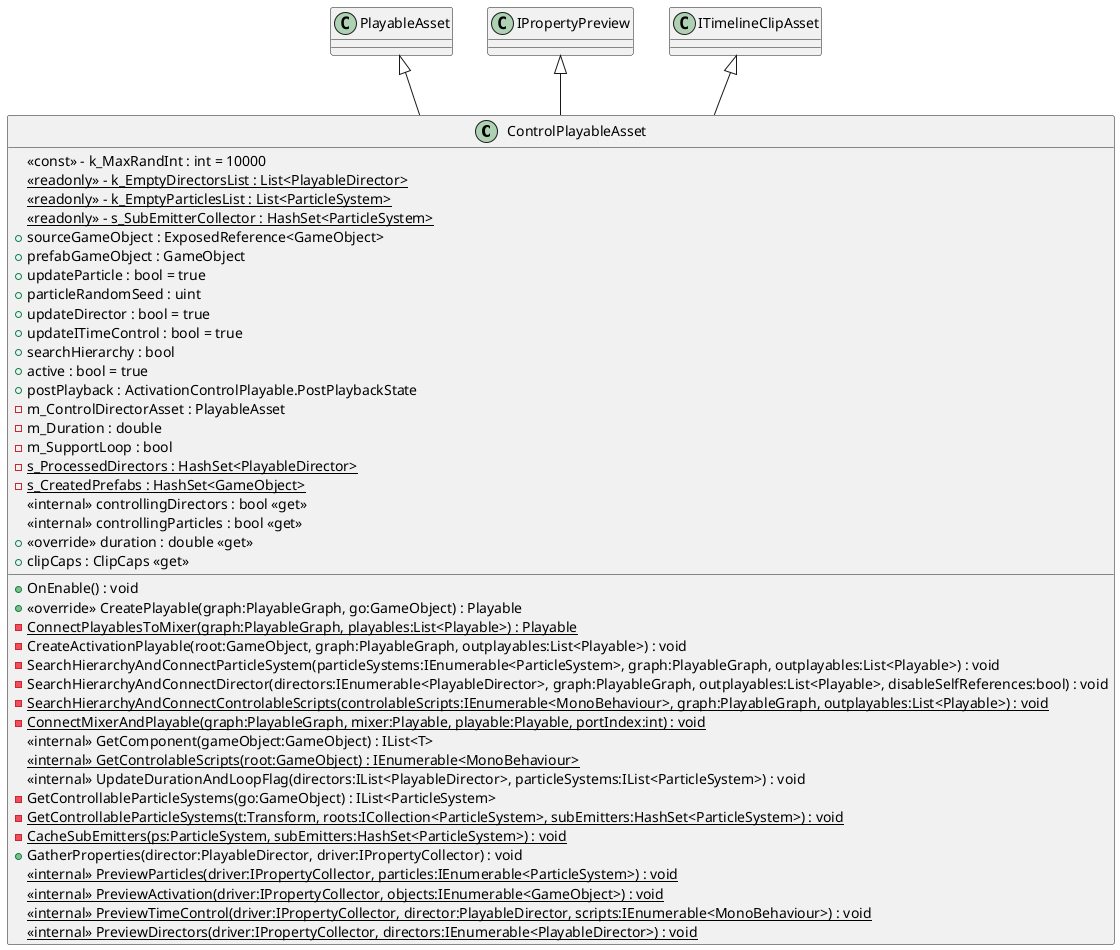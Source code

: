 @startuml
class ControlPlayableAsset {
    <<const>> - k_MaxRandInt : int = 10000
    {static} <<readonly>> - k_EmptyDirectorsList : List<PlayableDirector>
    {static} <<readonly>> - k_EmptyParticlesList : List<ParticleSystem>
    {static} <<readonly>> - s_SubEmitterCollector : HashSet<ParticleSystem>
    + sourceGameObject : ExposedReference<GameObject>
    + prefabGameObject : GameObject
    + updateParticle : bool = true
    + particleRandomSeed : uint
    + updateDirector : bool = true
    + updateITimeControl : bool = true
    + searchHierarchy : bool
    + active : bool = true
    + postPlayback : ActivationControlPlayable.PostPlaybackState
    - m_ControlDirectorAsset : PlayableAsset
    - m_Duration : double
    - m_SupportLoop : bool
    - {static} s_ProcessedDirectors : HashSet<PlayableDirector>
    - {static} s_CreatedPrefabs : HashSet<GameObject>
    <<internal>> controllingDirectors : bool <<get>>
    <<internal>> controllingParticles : bool <<get>>
    + OnEnable() : void
    + <<override>> duration : double <<get>>
    + clipCaps : ClipCaps <<get>>
    + <<override>> CreatePlayable(graph:PlayableGraph, go:GameObject) : Playable
    {static} - ConnectPlayablesToMixer(graph:PlayableGraph, playables:List<Playable>) : Playable
    - CreateActivationPlayable(root:GameObject, graph:PlayableGraph, outplayables:List<Playable>) : void
    - SearchHierarchyAndConnectParticleSystem(particleSystems:IEnumerable<ParticleSystem>, graph:PlayableGraph, outplayables:List<Playable>) : void
    - SearchHierarchyAndConnectDirector(directors:IEnumerable<PlayableDirector>, graph:PlayableGraph, outplayables:List<Playable>, disableSelfReferences:bool) : void
    {static} - SearchHierarchyAndConnectControlableScripts(controlableScripts:IEnumerable<MonoBehaviour>, graph:PlayableGraph, outplayables:List<Playable>) : void
    {static} - ConnectMixerAndPlayable(graph:PlayableGraph, mixer:Playable, playable:Playable, portIndex:int) : void
    <<internal>> GetComponent(gameObject:GameObject) : IList<T>
    <<internal>> {static} GetControlableScripts(root:GameObject) : IEnumerable<MonoBehaviour>
    <<internal>> UpdateDurationAndLoopFlag(directors:IList<PlayableDirector>, particleSystems:IList<ParticleSystem>) : void
    - GetControllableParticleSystems(go:GameObject) : IList<ParticleSystem>
    {static} - GetControllableParticleSystems(t:Transform, roots:ICollection<ParticleSystem>, subEmitters:HashSet<ParticleSystem>) : void
    {static} - CacheSubEmitters(ps:ParticleSystem, subEmitters:HashSet<ParticleSystem>) : void
    + GatherProperties(director:PlayableDirector, driver:IPropertyCollector) : void
    <<internal>> {static} PreviewParticles(driver:IPropertyCollector, particles:IEnumerable<ParticleSystem>) : void
    <<internal>> {static} PreviewActivation(driver:IPropertyCollector, objects:IEnumerable<GameObject>) : void
    <<internal>> {static} PreviewTimeControl(driver:IPropertyCollector, director:PlayableDirector, scripts:IEnumerable<MonoBehaviour>) : void
    <<internal>> {static} PreviewDirectors(driver:IPropertyCollector, directors:IEnumerable<PlayableDirector>) : void
}
PlayableAsset <|-- ControlPlayableAsset
IPropertyPreview <|-- ControlPlayableAsset
ITimelineClipAsset <|-- ControlPlayableAsset
@enduml
